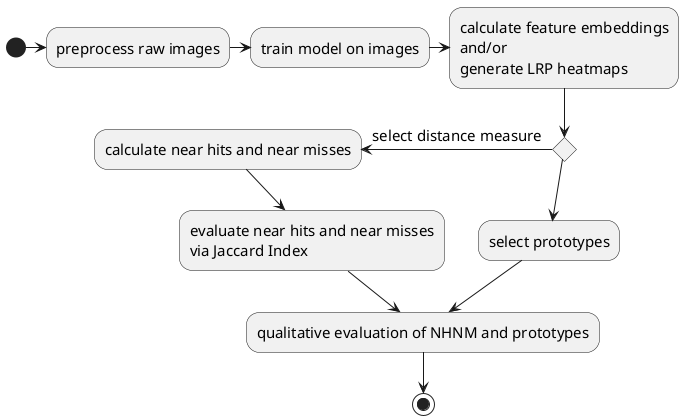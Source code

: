@startuml
'https://plantuml.com/deployment-diagram

skinparam defaultFontSize 15

(*) -right-> preprocess raw images
-right-> train model on images
-right-> calculate feature embeddings\nand/or\ngenerate LRP heatmaps
if "" then
    --> select prototypes
    --> qualitative evaluation of NHNM and prototypes
else
-left-> [select distance measure]  calculate near hits and near misses
--> evaluate near hits and near misses\nvia Jaccard Index
end if
--> qualitative evaluation of NHNM and prototypes
--> (*)


@enduml
